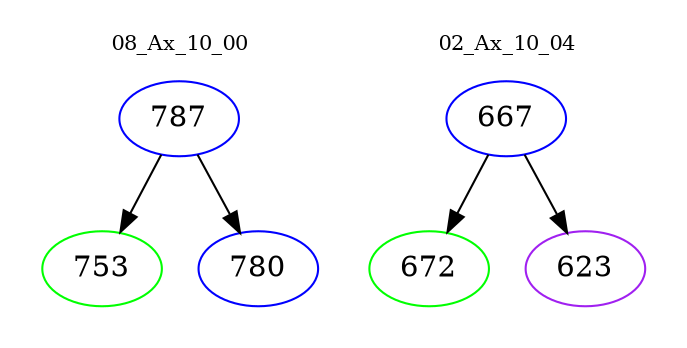 digraph{
subgraph cluster_0 {
color = white
label = "08_Ax_10_00";
fontsize=10;
T0_787 [label="787", color="blue"]
T0_787 -> T0_753 [color="black"]
T0_753 [label="753", color="green"]
T0_787 -> T0_780 [color="black"]
T0_780 [label="780", color="blue"]
}
subgraph cluster_1 {
color = white
label = "02_Ax_10_04";
fontsize=10;
T1_667 [label="667", color="blue"]
T1_667 -> T1_672 [color="black"]
T1_672 [label="672", color="green"]
T1_667 -> T1_623 [color="black"]
T1_623 [label="623", color="purple"]
}
}
